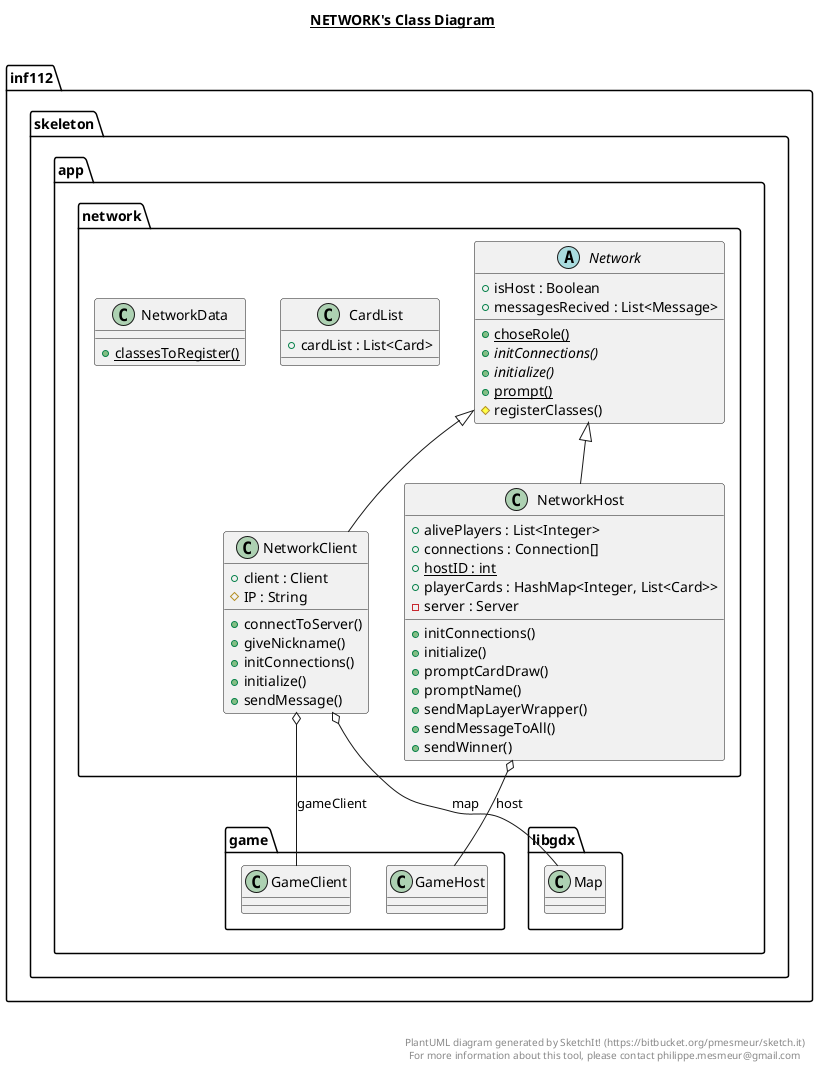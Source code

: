 @startuml

title __NETWORK's Class Diagram__\n

  namespace inf112.skeleton.app {
    namespace network {
      class inf112.skeleton.app.network.CardList {
          + cardList : List<Card>
      }
    }
  }
  

  namespace inf112.skeleton.app {
    namespace network {
      abstract class inf112.skeleton.app.network.Network {
          + isHost : Boolean
          + messagesRecived : List<Message>
          {static} + choseRole()
          {abstract} + initConnections()
          {abstract} + initialize()
          {static} + prompt()
          # registerClasses()
      }
    }
  }
  

  namespace inf112.skeleton.app {
    namespace network {
      class inf112.skeleton.app.network.NetworkClient {
          + client : Client
          # IP : String
          + connectToServer()
          + giveNickname()
          + initConnections()
          + initialize()
          + sendMessage()
      }
    }
  }
  

  namespace inf112.skeleton.app {
    namespace network {
      class inf112.skeleton.app.network.NetworkData {
          {static} + classesToRegister()
      }
    }
  }
  

  namespace inf112.skeleton.app {
    namespace network {
      class inf112.skeleton.app.network.NetworkHost {
          + alivePlayers : List<Integer>
          + connections : Connection[]
          {static} + hostID : int
          + playerCards : HashMap<Integer, List<Card>>
          - server : Server
          + initConnections()
          + initialize()
          + promptCardDraw()
          + promptName()
          + sendMapLayerWrapper()
          + sendMessageToAll()
          + sendWinner()
      }
    }
  }
  

  inf112.skeleton.app.network.NetworkClient -up-|> inf112.skeleton.app.network.Network
  inf112.skeleton.app.network.NetworkClient o-- inf112.skeleton.app.game.GameClient : gameClient
  inf112.skeleton.app.network.NetworkClient o-- inf112.skeleton.app.libgdx.Map : map
  inf112.skeleton.app.network.NetworkHost -up-|> inf112.skeleton.app.network.Network
  inf112.skeleton.app.network.NetworkHost o-- inf112.skeleton.app.game.GameHost : host


right footer


PlantUML diagram generated by SketchIt! (https://bitbucket.org/pmesmeur/sketch.it)
For more information about this tool, please contact philippe.mesmeur@gmail.com
endfooter

@enduml
